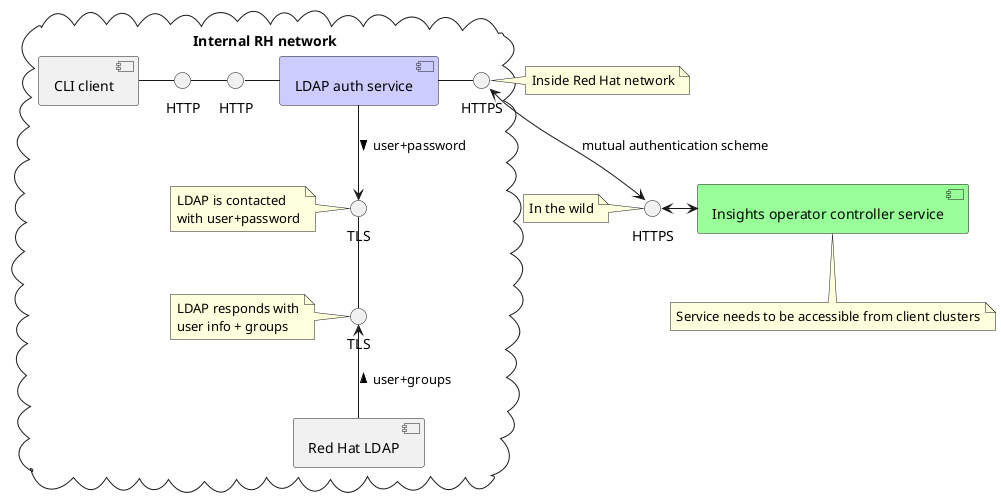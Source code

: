 // Copyright Pavel Tisnovsky 2019

@startuml

[Insights operator controller service] as service #99ff99

cloud "Internal RH network" {
    [CLI client] as cli
    interface "HTTP" as cli_to_ldap_auth_1
    interface "HTTP" as cli_to_ldap_auth_2
    cli - cli_to_ldap_auth_1

    [LDAP auth service] as ldap_auth #ccccff
    interface "TLS" as ldap_auth_tls_1
    interface "TLS" as ldap_auth_tls_2

    cli_to_ldap_auth_1 - cli_to_ldap_auth_2
    cli_to_ldap_auth_2 - ldap_auth

    ldap_auth --> ldap_auth_tls_1 :> user+password

    [Red Hat LDAP] as rh_ldap
    ldap_auth_tls_1 -- ldap_auth_tls_2
    ldap_auth_tls_2 <-- rh_ldap :< user+groups

    interface "HTTPS" as ldap_auth_to_service_1

    note left of ldap_auth_tls_1
       LDAP is contacted
       with user+password
    end note

    note left of ldap_auth_tls_2
       LDAP responds with
       user info + groups
    end note

}

interface "HTTPS" as ldap_auth_to_service_2

ldap_auth - ldap_auth_to_service_1
ldap_auth_to_service_1 <--> ldap_auth_to_service_2 : mutual authentication scheme
ldap_auth_to_service_2 <-> service

note left of ldap_auth_to_service_1 : Inside Red Hat network
note left of ldap_auth_to_service_2 : In the wild

note bottom of service : Service needs to be accessible from client clusters

@enduml
